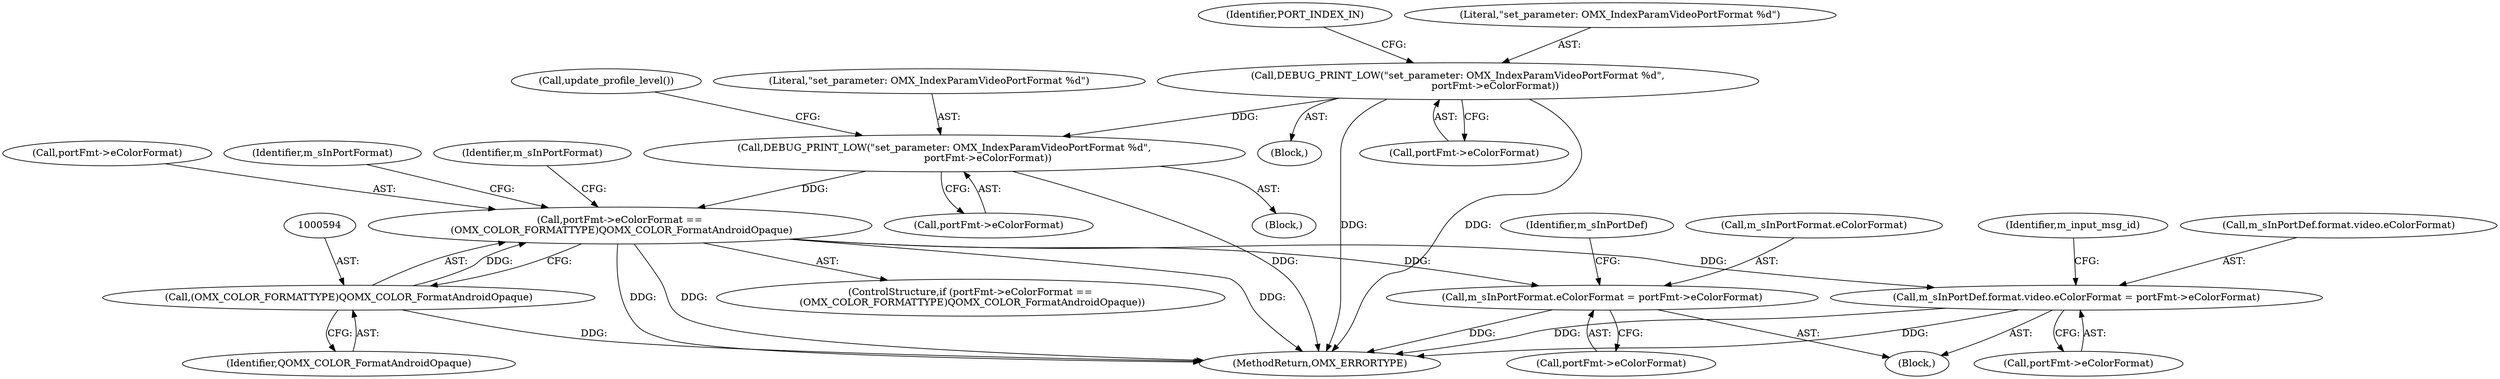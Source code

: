 digraph "0_Android_560ccdb509a7b86186fac0fce1b25bd9a3e6a6e8_7@pointer" {
"1000589" [label="(Call,portFmt->eColorFormat ==\n (OMX_COLOR_FORMATTYPE)QOMX_COLOR_FormatAndroidOpaque)"];
"1000582" [label="(Call,DEBUG_PRINT_LOW(\"set_parameter: OMX_IndexParamVideoPortFormat %d\",\n                            portFmt->eColorFormat))"];
"1000561" [label="(Call,DEBUG_PRINT_LOW(\"set_parameter: OMX_IndexParamVideoPortFormat %d\",\n                        portFmt->eColorFormat))"];
"1000593" [label="(Call,(OMX_COLOR_FORMATTYPE)QOMX_COLOR_FormatAndroidOpaque)"];
"1000626" [label="(Call,m_sInPortFormat.eColorFormat = portFmt->eColorFormat)"];
"1000633" [label="(Call,m_sInPortDef.format.video.eColorFormat = portFmt->eColorFormat)"];
"1000589" [label="(Call,portFmt->eColorFormat ==\n (OMX_COLOR_FORMATTYPE)QOMX_COLOR_FormatAndroidOpaque)"];
"1000590" [label="(Call,portFmt->eColorFormat)"];
"1000625" [label="(Block,)"];
"1000568" [label="(Identifier,PORT_INDEX_IN)"];
"1000572" [label="(Block,)"];
"1000626" [label="(Call,m_sInPortFormat.eColorFormat = portFmt->eColorFormat)"];
"1000563" [label="(Call,portFmt->eColorFormat)"];
"1000562" [label="(Literal,\"set_parameter: OMX_IndexParamVideoPortFormat %d\")"];
"1000551" [label="(Block,)"];
"1000641" [label="(Call,portFmt->eColorFormat)"];
"1000628" [label="(Identifier,m_sInPortFormat)"];
"1000637" [label="(Identifier,m_sInPortDef)"];
"1000634" [label="(Call,m_sInPortDef.format.video.eColorFormat)"];
"1000582" [label="(Call,DEBUG_PRINT_LOW(\"set_parameter: OMX_IndexParamVideoPortFormat %d\",\n                            portFmt->eColorFormat))"];
"1000587" [label="(Call,update_profile_level())"];
"1000588" [label="(ControlStructure,if (portFmt->eColorFormat ==\n (OMX_COLOR_FORMATTYPE)QOMX_COLOR_FormatAndroidOpaque))"];
"1000561" [label="(Call,DEBUG_PRINT_LOW(\"set_parameter: OMX_IndexParamVideoPortFormat %d\",\n                        portFmt->eColorFormat))"];
"1000583" [label="(Literal,\"set_parameter: OMX_IndexParamVideoPortFormat %d\")"];
"1000633" [label="(Call,m_sInPortDef.format.video.eColorFormat = portFmt->eColorFormat)"];
"1000584" [label="(Call,portFmt->eColorFormat)"];
"1000627" [label="(Call,m_sInPortFormat.eColorFormat)"];
"1000630" [label="(Call,portFmt->eColorFormat)"];
"1000599" [label="(Identifier,m_sInPortFormat)"];
"1000593" [label="(Call,(OMX_COLOR_FORMATTYPE)QOMX_COLOR_FormatAndroidOpaque)"];
"1000595" [label="(Identifier,QOMX_COLOR_FormatAndroidOpaque)"];
"1002913" [label="(MethodReturn,OMX_ERRORTYPE)"];
"1000645" [label="(Identifier,m_input_msg_id)"];
"1000589" -> "1000588"  [label="AST: "];
"1000589" -> "1000593"  [label="CFG: "];
"1000590" -> "1000589"  [label="AST: "];
"1000593" -> "1000589"  [label="AST: "];
"1000599" -> "1000589"  [label="CFG: "];
"1000628" -> "1000589"  [label="CFG: "];
"1000589" -> "1002913"  [label="DDG: "];
"1000589" -> "1002913"  [label="DDG: "];
"1000589" -> "1002913"  [label="DDG: "];
"1000582" -> "1000589"  [label="DDG: "];
"1000593" -> "1000589"  [label="DDG: "];
"1000589" -> "1000626"  [label="DDG: "];
"1000589" -> "1000633"  [label="DDG: "];
"1000582" -> "1000572"  [label="AST: "];
"1000582" -> "1000584"  [label="CFG: "];
"1000583" -> "1000582"  [label="AST: "];
"1000584" -> "1000582"  [label="AST: "];
"1000587" -> "1000582"  [label="CFG: "];
"1000582" -> "1002913"  [label="DDG: "];
"1000561" -> "1000582"  [label="DDG: "];
"1000561" -> "1000551"  [label="AST: "];
"1000561" -> "1000563"  [label="CFG: "];
"1000562" -> "1000561"  [label="AST: "];
"1000563" -> "1000561"  [label="AST: "];
"1000568" -> "1000561"  [label="CFG: "];
"1000561" -> "1002913"  [label="DDG: "];
"1000561" -> "1002913"  [label="DDG: "];
"1000593" -> "1000595"  [label="CFG: "];
"1000594" -> "1000593"  [label="AST: "];
"1000595" -> "1000593"  [label="AST: "];
"1000593" -> "1002913"  [label="DDG: "];
"1000626" -> "1000625"  [label="AST: "];
"1000626" -> "1000630"  [label="CFG: "];
"1000627" -> "1000626"  [label="AST: "];
"1000630" -> "1000626"  [label="AST: "];
"1000637" -> "1000626"  [label="CFG: "];
"1000626" -> "1002913"  [label="DDG: "];
"1000633" -> "1000625"  [label="AST: "];
"1000633" -> "1000641"  [label="CFG: "];
"1000634" -> "1000633"  [label="AST: "];
"1000641" -> "1000633"  [label="AST: "];
"1000645" -> "1000633"  [label="CFG: "];
"1000633" -> "1002913"  [label="DDG: "];
"1000633" -> "1002913"  [label="DDG: "];
}
